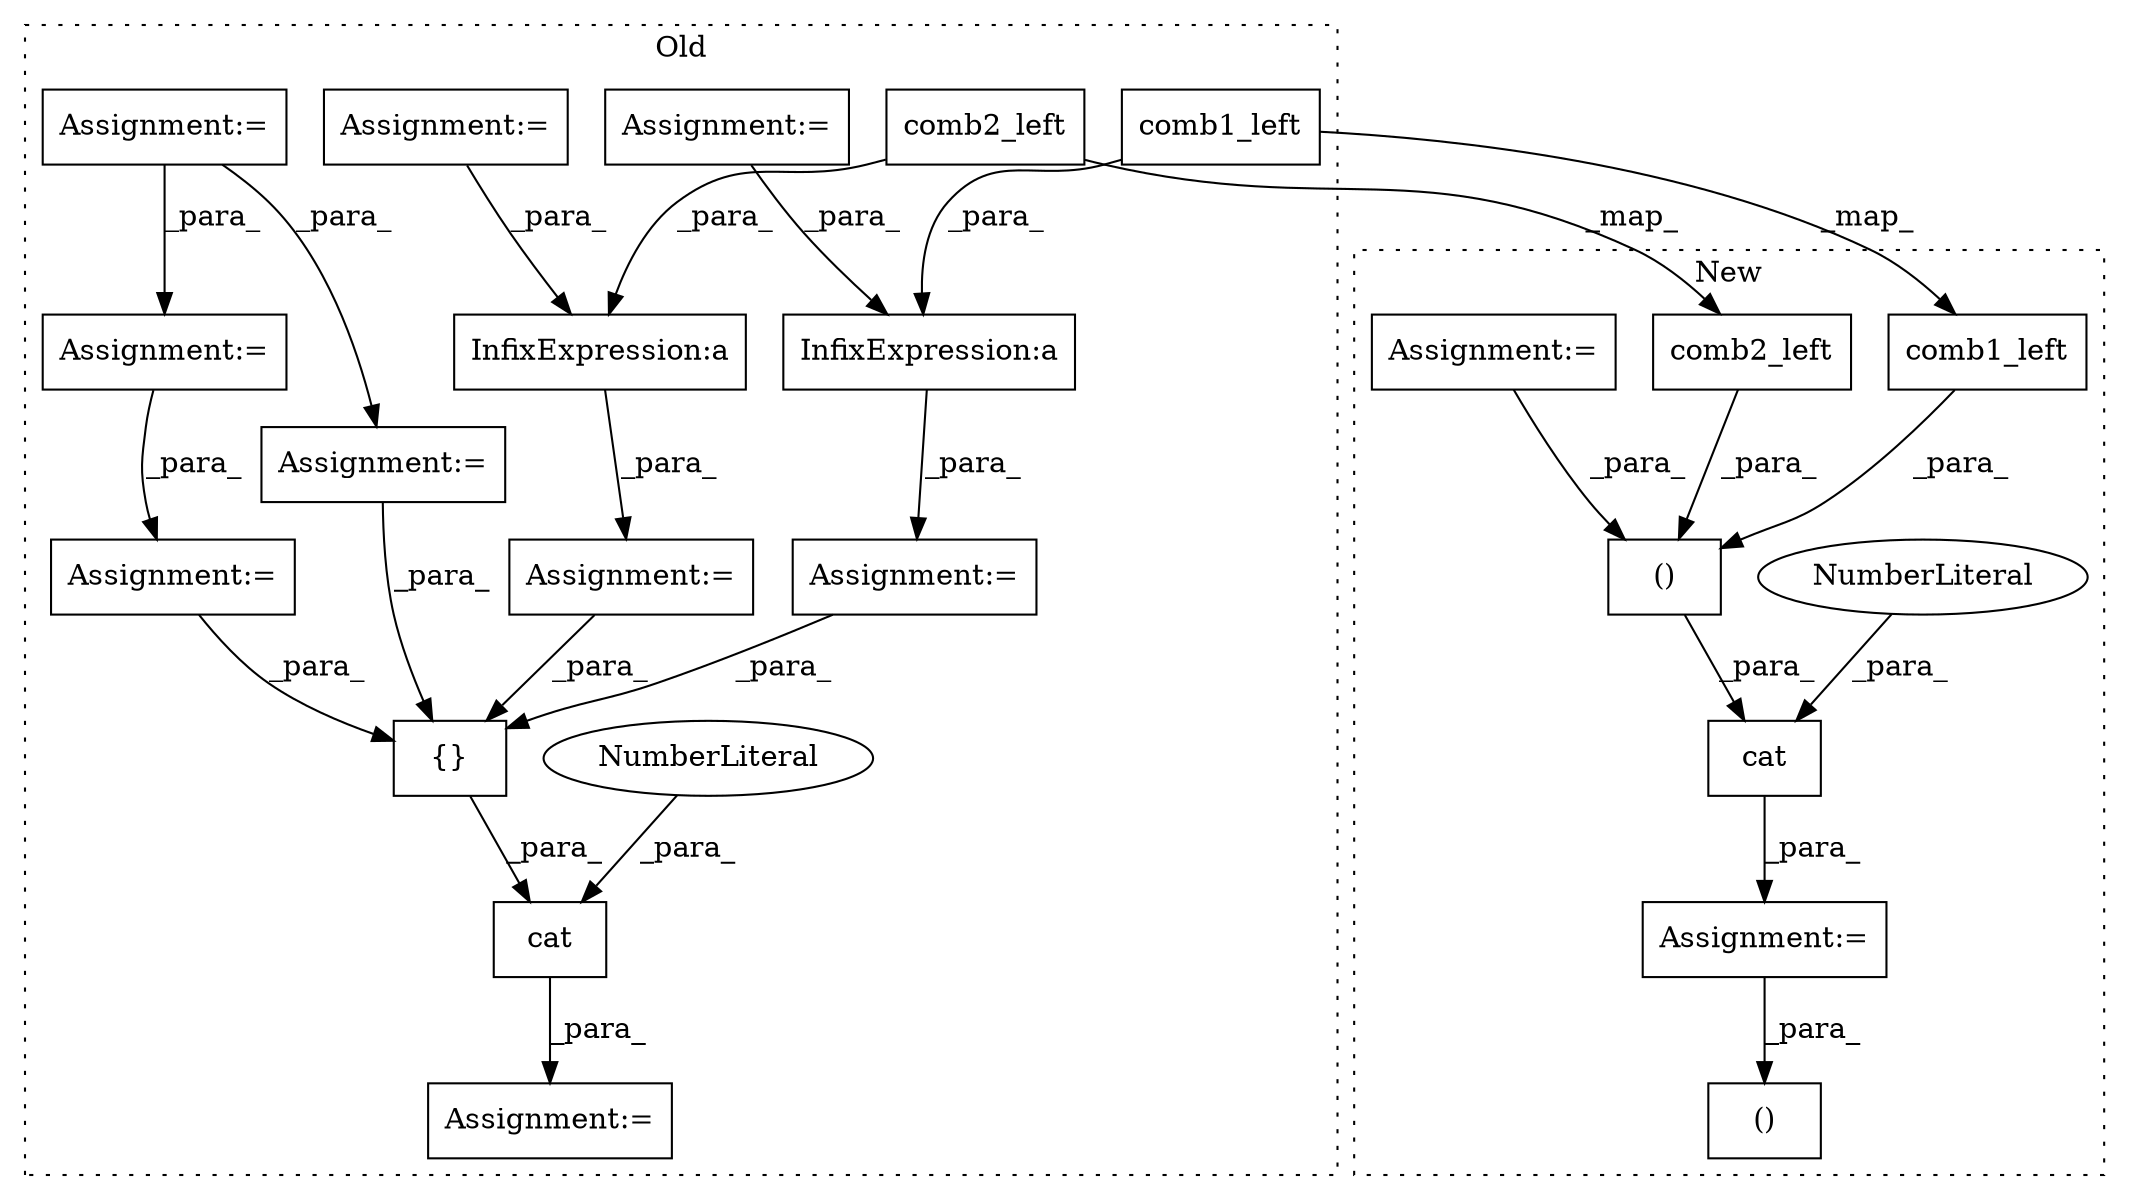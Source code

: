 digraph G {
subgraph cluster0 {
1 [label="comb1_left" a="32" s="10495,10512" l="11,1" shape="box"];
7 [label="cat" a="32" s="10966,11014" l="4,1" shape="box"];
9 [label="NumberLiteral" a="34" s="11013" l="1" shape="ellipse"];
11 [label="Assignment:=" a="7" s="10571" l="1" shape="box"];
12 [label="Assignment:=" a="7" s="10917" l="1" shape="box"];
13 [label="Assignment:=" a="7" s="10752" l="1" shape="box"];
14 [label="Assignment:=" a="7" s="10401" l="1" shape="box"];
15 [label="Assignment:=" a="7" s="10959" l="1" shape="box"];
16 [label="Assignment:=" a="7" s="10702" l="1" shape="box"];
17 [label="Assignment:=" a="7" s="10663" l="1" shape="box"];
18 [label="Assignment:=" a="7" s="10532" l="1" shape="box"];
19 [label="InfixExpression:a" a="27" s="10585" l="3" shape="box"];
20 [label="InfixExpression:a" a="27" s="10716" l="3" shape="box"];
21 [label="{}" a="4" s="10979,11011" l="1,1" shape="box"];
22 [label="comb2_left" a="32" s="10626,10643" l="11,1" shape="box"];
24 [label="Assignment:=" a="7" s="10835" l="1" shape="box"];
label = "Old";
style="dotted";
}
subgraph cluster1 {
2 [label="comb1_left" a="32" s="8586,8603" l="11,1" shape="box"];
3 [label="()" a="106" s="8884" l="19" shape="box"];
4 [label="Assignment:=" a="7" s="8507" l="1" shape="box"];
5 [label="()" a="106" s="8815" l="47" shape="box"];
6 [label="cat" a="32" s="8806,8865" l="9,1" shape="box"];
8 [label="NumberLiteral" a="34" s="8864" l="1" shape="ellipse"];
10 [label="Assignment:=" a="7" s="8799" l="1" shape="box"];
23 [label="comb2_left" a="32" s="8648,8665" l="11,1" shape="box"];
label = "New";
style="dotted";
}
1 -> 2 [label="_map_"];
1 -> 19 [label="_para_"];
2 -> 5 [label="_para_"];
4 -> 5 [label="_para_"];
5 -> 6 [label="_para_"];
6 -> 10 [label="_para_"];
7 -> 15 [label="_para_"];
8 -> 6 [label="_para_"];
9 -> 7 [label="_para_"];
10 -> 3 [label="_para_"];
11 -> 21 [label="_para_"];
12 -> 21 [label="_para_"];
13 -> 21 [label="_para_"];
14 -> 13 [label="_para_"];
14 -> 24 [label="_para_"];
16 -> 21 [label="_para_"];
17 -> 20 [label="_para_"];
18 -> 19 [label="_para_"];
19 -> 11 [label="_para_"];
20 -> 16 [label="_para_"];
21 -> 7 [label="_para_"];
22 -> 20 [label="_para_"];
22 -> 23 [label="_map_"];
23 -> 5 [label="_para_"];
24 -> 12 [label="_para_"];
}